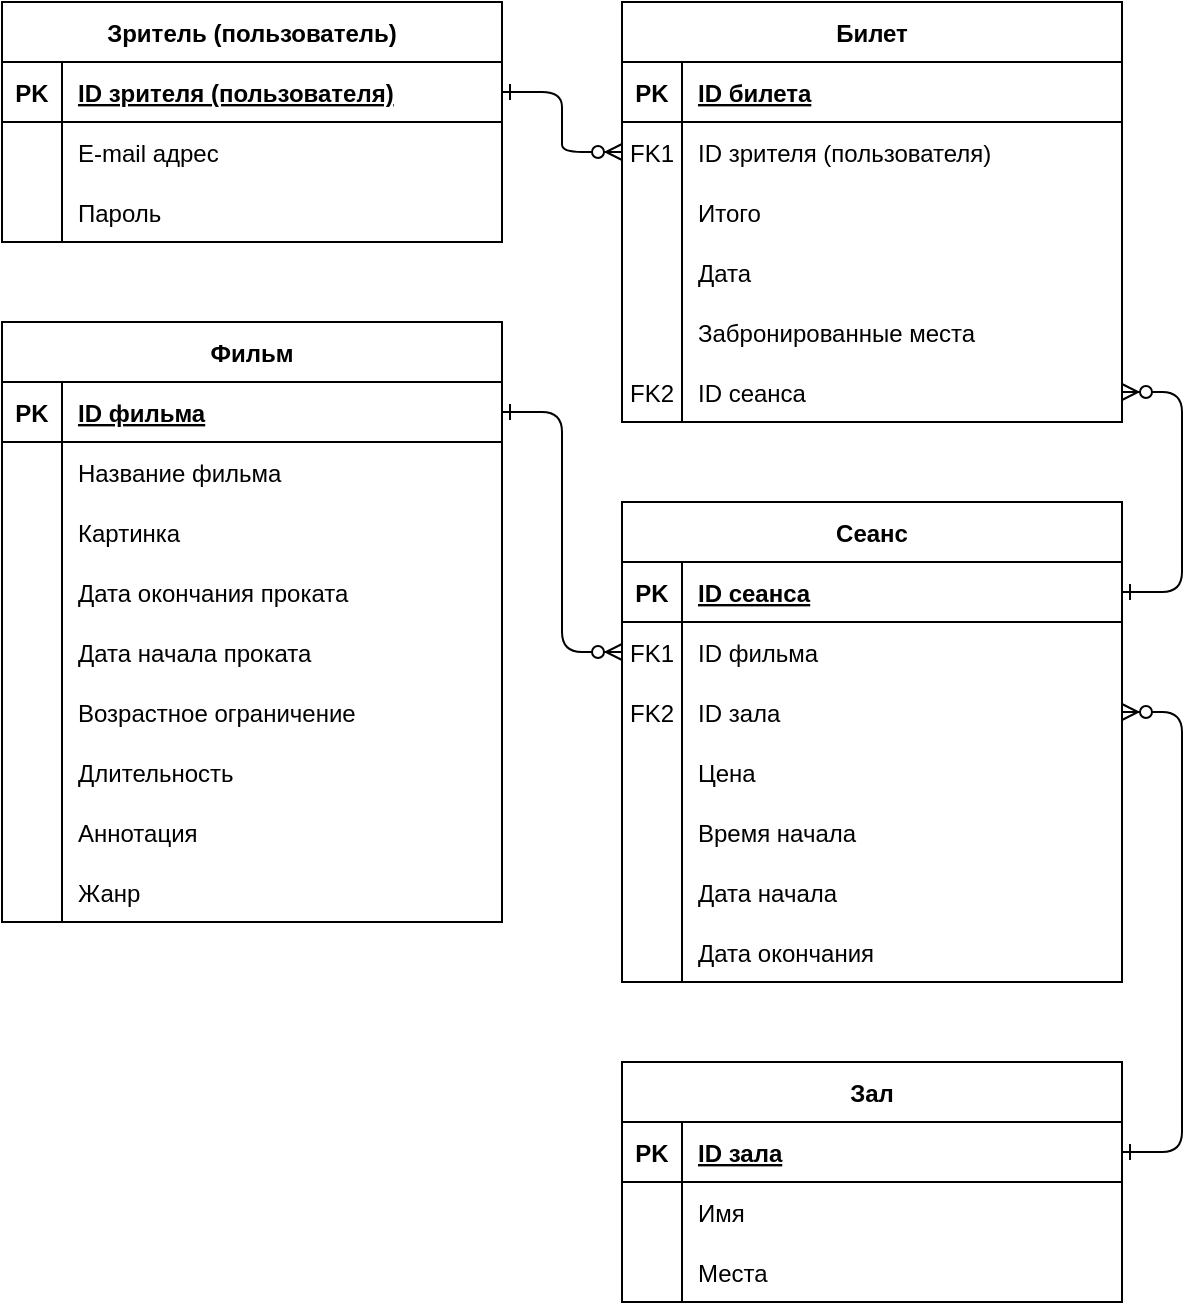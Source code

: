 <mxfile compressed="false" version="13.10.0" type="embed">
    <diagram id="R2lEEEUBdFMjLlhIrx00" name="Логическая модель">
        <mxGraphModel dx="562" dy="664" grid="1" gridSize="10" guides="1" tooltips="1" connect="1" arrows="1" fold="1" page="1" pageScale="1" pageWidth="850" pageHeight="1100" math="0" shadow="0" extFonts="Permanent Marker^https://fonts.googleapis.com/css?family=Permanent+Marker">
            <root>
                <mxCell id="0"/>
                <mxCell id="1" parent="0"/>
                <mxCell id="C-vyLk0tnHw3VtMMgP7b-1" value="" style="edgeStyle=entityRelationEdgeStyle;endArrow=ERzeroToMany;startArrow=ERone;endFill=1;startFill=0;" parent="1" source="C-vyLk0tnHw3VtMMgP7b-24" target="C-vyLk0tnHw3VtMMgP7b-6" edge="1">
                    <mxGeometry width="100" height="100" relative="1" as="geometry">
                        <mxPoint x="340" y="720" as="sourcePoint"/>
                        <mxPoint x="440" y="620" as="targetPoint"/>
                    </mxGeometry>
                </mxCell>
                <mxCell id="C-vyLk0tnHw3VtMMgP7b-2" value="Билет" style="shape=table;startSize=30;container=1;collapsible=1;childLayout=tableLayout;fixedRows=1;rowLines=0;fontStyle=1;align=center;resizeLast=1;" parent="1" vertex="1">
                    <mxGeometry x="450" y="30" width="250" height="210" as="geometry"/>
                </mxCell>
                <mxCell id="C-vyLk0tnHw3VtMMgP7b-3" value="" style="shape=partialRectangle;collapsible=0;dropTarget=0;pointerEvents=0;fillColor=none;points=[[0,0.5],[1,0.5]];portConstraint=eastwest;top=0;left=0;right=0;bottom=1;" parent="C-vyLk0tnHw3VtMMgP7b-2" vertex="1">
                    <mxGeometry y="30" width="250" height="30" as="geometry"/>
                </mxCell>
                <mxCell id="C-vyLk0tnHw3VtMMgP7b-4" value="PK" style="shape=partialRectangle;overflow=hidden;connectable=0;fillColor=none;top=0;left=0;bottom=0;right=0;fontStyle=1;" parent="C-vyLk0tnHw3VtMMgP7b-3" vertex="1">
                    <mxGeometry width="30" height="30" as="geometry"/>
                </mxCell>
                <mxCell id="C-vyLk0tnHw3VtMMgP7b-5" value="ID билета" style="shape=partialRectangle;overflow=hidden;connectable=0;fillColor=none;top=0;left=0;bottom=0;right=0;align=left;spacingLeft=6;fontStyle=5;" parent="C-vyLk0tnHw3VtMMgP7b-3" vertex="1">
                    <mxGeometry x="30" width="220" height="30" as="geometry"/>
                </mxCell>
                <mxCell id="C-vyLk0tnHw3VtMMgP7b-6" value="" style="shape=partialRectangle;collapsible=0;dropTarget=0;pointerEvents=0;fillColor=none;points=[[0,0.5],[1,0.5]];portConstraint=eastwest;top=0;left=0;right=0;bottom=0;" parent="C-vyLk0tnHw3VtMMgP7b-2" vertex="1">
                    <mxGeometry y="60" width="250" height="30" as="geometry"/>
                </mxCell>
                <mxCell id="C-vyLk0tnHw3VtMMgP7b-7" value="FK1" style="shape=partialRectangle;overflow=hidden;connectable=0;fillColor=none;top=0;left=0;bottom=0;right=0;" parent="C-vyLk0tnHw3VtMMgP7b-6" vertex="1">
                    <mxGeometry width="30" height="30" as="geometry"/>
                </mxCell>
                <mxCell id="C-vyLk0tnHw3VtMMgP7b-8" value="ID зрителя (пользователя)" style="shape=partialRectangle;overflow=hidden;connectable=0;fillColor=none;top=0;left=0;bottom=0;right=0;align=left;spacingLeft=6;fontStyle=0" parent="C-vyLk0tnHw3VtMMgP7b-6" vertex="1">
                    <mxGeometry x="30" width="220" height="30" as="geometry"/>
                </mxCell>
                <mxCell id="Td2kAmXpezJlwMa1B2eU-5" value="" style="shape=partialRectangle;collapsible=0;dropTarget=0;pointerEvents=0;fillColor=none;points=[[0,0.5],[1,0.5]];portConstraint=eastwest;top=0;left=0;right=0;bottom=0;" parent="C-vyLk0tnHw3VtMMgP7b-2" vertex="1">
                    <mxGeometry y="90" width="250" height="30" as="geometry"/>
                </mxCell>
                <mxCell id="Td2kAmXpezJlwMa1B2eU-6" value="" style="shape=partialRectangle;overflow=hidden;connectable=0;fillColor=none;top=0;left=0;bottom=0;right=0;" parent="Td2kAmXpezJlwMa1B2eU-5" vertex="1">
                    <mxGeometry width="30" height="30" as="geometry"/>
                </mxCell>
                <mxCell id="Td2kAmXpezJlwMa1B2eU-7" value="Итого" style="shape=partialRectangle;overflow=hidden;connectable=0;fillColor=none;top=0;left=0;bottom=0;right=0;align=left;spacingLeft=6;fontStyle=0" parent="Td2kAmXpezJlwMa1B2eU-5" vertex="1">
                    <mxGeometry x="30" width="220" height="30" as="geometry"/>
                </mxCell>
                <mxCell id="14" value="" style="shape=partialRectangle;collapsible=0;dropTarget=0;pointerEvents=0;fillColor=none;points=[[0,0.5],[1,0.5]];portConstraint=eastwest;top=0;left=0;right=0;bottom=0;" parent="C-vyLk0tnHw3VtMMgP7b-2" vertex="1">
                    <mxGeometry y="120" width="250" height="30" as="geometry"/>
                </mxCell>
                <mxCell id="15" value="" style="shape=partialRectangle;overflow=hidden;connectable=0;fillColor=none;top=0;left=0;bottom=0;right=0;" parent="14" vertex="1">
                    <mxGeometry width="30" height="30" as="geometry"/>
                </mxCell>
                <mxCell id="16" value="Дата" style="shape=partialRectangle;overflow=hidden;connectable=0;fillColor=none;top=0;left=0;bottom=0;right=0;align=left;spacingLeft=6;fontStyle=0" parent="14" vertex="1">
                    <mxGeometry x="30" width="220" height="30" as="geometry"/>
                </mxCell>
                <mxCell id="knUdgXdHKQA402Z2bqrf-50" value="" style="shape=partialRectangle;collapsible=0;dropTarget=0;pointerEvents=0;fillColor=none;points=[[0,0.5],[1,0.5]];portConstraint=eastwest;top=0;left=0;right=0;bottom=0;" parent="C-vyLk0tnHw3VtMMgP7b-2" vertex="1">
                    <mxGeometry y="150" width="250" height="30" as="geometry"/>
                </mxCell>
                <mxCell id="knUdgXdHKQA402Z2bqrf-51" value="" style="shape=partialRectangle;overflow=hidden;connectable=0;fillColor=none;top=0;left=0;bottom=0;right=0;" parent="knUdgXdHKQA402Z2bqrf-50" vertex="1">
                    <mxGeometry width="30" height="30" as="geometry"/>
                </mxCell>
                <mxCell id="knUdgXdHKQA402Z2bqrf-52" value="Забронированные места" style="shape=partialRectangle;overflow=hidden;connectable=0;fillColor=none;top=0;left=0;bottom=0;right=0;align=left;spacingLeft=6;fontStyle=0" parent="knUdgXdHKQA402Z2bqrf-50" vertex="1">
                    <mxGeometry x="30" width="220" height="30" as="geometry"/>
                </mxCell>
                <mxCell id="Yhdj4WIYWF1XucsoO9qQ-97" value="" style="shape=partialRectangle;collapsible=0;dropTarget=0;pointerEvents=0;fillColor=none;points=[[0,0.5],[1,0.5]];portConstraint=eastwest;top=0;left=0;right=0;bottom=0;" parent="C-vyLk0tnHw3VtMMgP7b-2" vertex="1">
                    <mxGeometry y="180" width="250" height="30" as="geometry"/>
                </mxCell>
                <mxCell id="Yhdj4WIYWF1XucsoO9qQ-98" value="FK2" style="shape=partialRectangle;overflow=hidden;connectable=0;fillColor=none;top=0;left=0;bottom=0;right=0;" parent="Yhdj4WIYWF1XucsoO9qQ-97" vertex="1">
                    <mxGeometry width="30" height="30" as="geometry"/>
                </mxCell>
                <mxCell id="Yhdj4WIYWF1XucsoO9qQ-99" value="ID сеанса" style="shape=partialRectangle;overflow=hidden;connectable=0;fillColor=none;top=0;left=0;bottom=0;right=0;align=left;spacingLeft=6;fontStyle=0" parent="Yhdj4WIYWF1XucsoO9qQ-97" vertex="1">
                    <mxGeometry x="30" width="220" height="30" as="geometry"/>
                </mxCell>
                <mxCell id="C-vyLk0tnHw3VtMMgP7b-13" value="Сеанс" style="shape=table;startSize=30;container=1;collapsible=1;childLayout=tableLayout;fixedRows=1;rowLines=0;fontStyle=1;align=center;resizeLast=1;" parent="1" vertex="1">
                    <mxGeometry x="450" y="280" width="250" height="240" as="geometry">
                        <mxRectangle x="450" y="470" width="70" height="30" as="alternateBounds"/>
                    </mxGeometry>
                </mxCell>
                <mxCell id="C-vyLk0tnHw3VtMMgP7b-14" value="" style="shape=partialRectangle;collapsible=0;dropTarget=0;pointerEvents=0;fillColor=none;points=[[0,0.5],[1,0.5]];portConstraint=eastwest;top=0;left=0;right=0;bottom=1;" parent="C-vyLk0tnHw3VtMMgP7b-13" vertex="1">
                    <mxGeometry y="30" width="250" height="30" as="geometry"/>
                </mxCell>
                <mxCell id="C-vyLk0tnHw3VtMMgP7b-15" value="PK" style="shape=partialRectangle;overflow=hidden;connectable=0;fillColor=none;top=0;left=0;bottom=0;right=0;fontStyle=1;" parent="C-vyLk0tnHw3VtMMgP7b-14" vertex="1">
                    <mxGeometry width="30" height="30" as="geometry"/>
                </mxCell>
                <mxCell id="C-vyLk0tnHw3VtMMgP7b-16" value="ID сеанса" style="shape=partialRectangle;overflow=hidden;connectable=0;fillColor=none;top=0;left=0;bottom=0;right=0;align=left;spacingLeft=6;fontStyle=5;" parent="C-vyLk0tnHw3VtMMgP7b-14" vertex="1">
                    <mxGeometry x="30" width="220" height="30" as="geometry"/>
                </mxCell>
                <mxCell id="Yhdj4WIYWF1XucsoO9qQ-45" value="" style="shape=partialRectangle;collapsible=0;dropTarget=0;pointerEvents=0;fillColor=none;points=[[0,0.5],[1,0.5]];portConstraint=eastwest;top=0;left=0;right=0;bottom=0;" parent="C-vyLk0tnHw3VtMMgP7b-13" vertex="1">
                    <mxGeometry y="60" width="250" height="30" as="geometry"/>
                </mxCell>
                <mxCell id="Yhdj4WIYWF1XucsoO9qQ-46" value="FK1" style="shape=partialRectangle;overflow=hidden;connectable=0;fillColor=none;top=0;left=0;bottom=0;right=0;" parent="Yhdj4WIYWF1XucsoO9qQ-45" vertex="1">
                    <mxGeometry width="30" height="30" as="geometry"/>
                </mxCell>
                <mxCell id="Yhdj4WIYWF1XucsoO9qQ-47" value="ID фильма" style="shape=partialRectangle;overflow=hidden;connectable=0;fillColor=none;top=0;left=0;bottom=0;right=0;align=left;spacingLeft=6;" parent="Yhdj4WIYWF1XucsoO9qQ-45" vertex="1">
                    <mxGeometry x="30" width="220" height="30" as="geometry"/>
                </mxCell>
                <mxCell id="Yhdj4WIYWF1XucsoO9qQ-48" value="" style="shape=partialRectangle;collapsible=0;dropTarget=0;pointerEvents=0;fillColor=none;points=[[0,0.5],[1,0.5]];portConstraint=eastwest;top=0;left=0;right=0;bottom=0;" parent="C-vyLk0tnHw3VtMMgP7b-13" vertex="1">
                    <mxGeometry y="90" width="250" height="30" as="geometry"/>
                </mxCell>
                <mxCell id="Yhdj4WIYWF1XucsoO9qQ-49" value="FK2" style="shape=partialRectangle;overflow=hidden;connectable=0;fillColor=none;top=0;left=0;bottom=0;right=0;" parent="Yhdj4WIYWF1XucsoO9qQ-48" vertex="1">
                    <mxGeometry width="30" height="30" as="geometry"/>
                </mxCell>
                <mxCell id="Yhdj4WIYWF1XucsoO9qQ-50" value="ID зала" style="shape=partialRectangle;overflow=hidden;connectable=0;fillColor=none;top=0;left=0;bottom=0;right=0;align=left;spacingLeft=6;" parent="Yhdj4WIYWF1XucsoO9qQ-48" vertex="1">
                    <mxGeometry x="30" width="220" height="30" as="geometry"/>
                </mxCell>
                <mxCell id="2" value="" style="shape=partialRectangle;collapsible=0;dropTarget=0;pointerEvents=0;fillColor=none;points=[[0,0.5],[1,0.5]];portConstraint=eastwest;top=0;left=0;right=0;bottom=0;" parent="C-vyLk0tnHw3VtMMgP7b-13" vertex="1">
                    <mxGeometry y="120" width="250" height="30" as="geometry"/>
                </mxCell>
                <mxCell id="3" value="" style="shape=partialRectangle;overflow=hidden;connectable=0;fillColor=none;top=0;left=0;bottom=0;right=0;" parent="2" vertex="1">
                    <mxGeometry width="30" height="30" as="geometry"/>
                </mxCell>
                <mxCell id="4" value="Цена" style="shape=partialRectangle;overflow=hidden;connectable=0;fillColor=none;top=0;left=0;bottom=0;right=0;align=left;spacingLeft=6;" parent="2" vertex="1">
                    <mxGeometry x="30" width="220" height="30" as="geometry"/>
                </mxCell>
                <mxCell id="5" value="" style="shape=partialRectangle;collapsible=0;dropTarget=0;pointerEvents=0;fillColor=none;points=[[0,0.5],[1,0.5]];portConstraint=eastwest;top=0;left=0;right=0;bottom=0;" parent="C-vyLk0tnHw3VtMMgP7b-13" vertex="1">
                    <mxGeometry y="150" width="250" height="30" as="geometry"/>
                </mxCell>
                <mxCell id="6" value="" style="shape=partialRectangle;overflow=hidden;connectable=0;fillColor=none;top=0;left=0;bottom=0;right=0;" parent="5" vertex="1">
                    <mxGeometry width="30" height="30" as="geometry"/>
                </mxCell>
                <mxCell id="7" value="Время начала" style="shape=partialRectangle;overflow=hidden;connectable=0;fillColor=none;top=0;left=0;bottom=0;right=0;align=left;spacingLeft=6;" parent="5" vertex="1">
                    <mxGeometry x="30" width="220" height="30" as="geometry"/>
                </mxCell>
                <mxCell id="8" value="" style="shape=partialRectangle;collapsible=0;dropTarget=0;pointerEvents=0;fillColor=none;points=[[0,0.5],[1,0.5]];portConstraint=eastwest;top=0;left=0;right=0;bottom=0;" parent="C-vyLk0tnHw3VtMMgP7b-13" vertex="1">
                    <mxGeometry y="180" width="250" height="30" as="geometry"/>
                </mxCell>
                <mxCell id="9" value="" style="shape=partialRectangle;overflow=hidden;connectable=0;fillColor=none;top=0;left=0;bottom=0;right=0;" parent="8" vertex="1">
                    <mxGeometry width="30" height="30" as="geometry"/>
                </mxCell>
                <mxCell id="10" value="Дата начала" style="shape=partialRectangle;overflow=hidden;connectable=0;fillColor=none;top=0;left=0;bottom=0;right=0;align=left;spacingLeft=6;" parent="8" vertex="1">
                    <mxGeometry x="30" width="220" height="30" as="geometry"/>
                </mxCell>
                <mxCell id="11" value="" style="shape=partialRectangle;collapsible=0;dropTarget=0;pointerEvents=0;fillColor=none;points=[[0,0.5],[1,0.5]];portConstraint=eastwest;top=0;left=0;right=0;bottom=0;" parent="C-vyLk0tnHw3VtMMgP7b-13" vertex="1">
                    <mxGeometry y="210" width="250" height="30" as="geometry"/>
                </mxCell>
                <mxCell id="12" value="" style="shape=partialRectangle;overflow=hidden;connectable=0;fillColor=none;top=0;left=0;bottom=0;right=0;" parent="11" vertex="1">
                    <mxGeometry width="30" height="30" as="geometry"/>
                </mxCell>
                <mxCell id="13" value="Дата окончания" style="shape=partialRectangle;overflow=hidden;connectable=0;fillColor=none;top=0;left=0;bottom=0;right=0;align=left;spacingLeft=6;" parent="11" vertex="1">
                    <mxGeometry x="30" width="220" height="30" as="geometry"/>
                </mxCell>
                <mxCell id="C-vyLk0tnHw3VtMMgP7b-23" value="Зритель (пользователь)" style="shape=table;startSize=30;container=1;collapsible=1;childLayout=tableLayout;fixedRows=1;rowLines=0;fontStyle=1;align=center;resizeLast=1;" parent="1" vertex="1">
                    <mxGeometry x="140" y="30" width="250" height="120" as="geometry"/>
                </mxCell>
                <mxCell id="C-vyLk0tnHw3VtMMgP7b-24" value="" style="shape=partialRectangle;collapsible=0;dropTarget=0;pointerEvents=0;fillColor=none;points=[[0,0.5],[1,0.5]];portConstraint=eastwest;top=0;left=0;right=0;bottom=1;" parent="C-vyLk0tnHw3VtMMgP7b-23" vertex="1">
                    <mxGeometry y="30" width="250" height="30" as="geometry"/>
                </mxCell>
                <mxCell id="C-vyLk0tnHw3VtMMgP7b-25" value="PK" style="shape=partialRectangle;overflow=hidden;connectable=0;fillColor=none;top=0;left=0;bottom=0;right=0;fontStyle=1;" parent="C-vyLk0tnHw3VtMMgP7b-24" vertex="1">
                    <mxGeometry width="30" height="30" as="geometry"/>
                </mxCell>
                <mxCell id="C-vyLk0tnHw3VtMMgP7b-26" value="ID зрителя (пользователя)" style="shape=partialRectangle;overflow=hidden;connectable=0;fillColor=none;top=0;left=0;bottom=0;right=0;align=left;spacingLeft=6;fontStyle=5;" parent="C-vyLk0tnHw3VtMMgP7b-24" vertex="1">
                    <mxGeometry x="30" width="220" height="30" as="geometry"/>
                </mxCell>
                <mxCell id="Yhdj4WIYWF1XucsoO9qQ-82" value="" style="shape=partialRectangle;collapsible=0;dropTarget=0;pointerEvents=0;fillColor=none;points=[[0,0.5],[1,0.5]];portConstraint=eastwest;top=0;left=0;right=0;bottom=0;" parent="C-vyLk0tnHw3VtMMgP7b-23" vertex="1">
                    <mxGeometry y="60" width="250" height="30" as="geometry"/>
                </mxCell>
                <mxCell id="Yhdj4WIYWF1XucsoO9qQ-83" value="" style="shape=partialRectangle;overflow=hidden;connectable=0;fillColor=none;top=0;left=0;bottom=0;right=0;" parent="Yhdj4WIYWF1XucsoO9qQ-82" vertex="1">
                    <mxGeometry width="30" height="30" as="geometry"/>
                </mxCell>
                <mxCell id="Yhdj4WIYWF1XucsoO9qQ-84" value="E-mail адрес" style="shape=partialRectangle;overflow=hidden;connectable=0;fillColor=none;top=0;left=0;bottom=0;right=0;align=left;spacingLeft=6;" parent="Yhdj4WIYWF1XucsoO9qQ-82" vertex="1">
                    <mxGeometry x="30" width="220" height="30" as="geometry"/>
                </mxCell>
                <mxCell id="Yhdj4WIYWF1XucsoO9qQ-85" value="" style="shape=partialRectangle;collapsible=0;dropTarget=0;pointerEvents=0;fillColor=none;points=[[0,0.5],[1,0.5]];portConstraint=eastwest;top=0;left=0;right=0;bottom=0;" parent="C-vyLk0tnHw3VtMMgP7b-23" vertex="1">
                    <mxGeometry y="90" width="250" height="30" as="geometry"/>
                </mxCell>
                <mxCell id="Yhdj4WIYWF1XucsoO9qQ-86" value="" style="shape=partialRectangle;overflow=hidden;connectable=0;fillColor=none;top=0;left=0;bottom=0;right=0;" parent="Yhdj4WIYWF1XucsoO9qQ-85" vertex="1">
                    <mxGeometry width="30" height="30" as="geometry"/>
                </mxCell>
                <mxCell id="Yhdj4WIYWF1XucsoO9qQ-87" value="Пароль" style="shape=partialRectangle;overflow=hidden;connectable=0;fillColor=none;top=0;left=0;bottom=0;right=0;align=left;spacingLeft=6;" parent="Yhdj4WIYWF1XucsoO9qQ-85" vertex="1">
                    <mxGeometry x="30" width="220" height="30" as="geometry"/>
                </mxCell>
                <mxCell id="Yhdj4WIYWF1XucsoO9qQ-9" value="Фильм" style="shape=table;startSize=30;container=1;collapsible=1;childLayout=tableLayout;fixedRows=1;rowLines=0;fontStyle=1;align=center;resizeLast=1;" parent="1" vertex="1">
                    <mxGeometry x="140" y="190" width="250" height="300" as="geometry"/>
                </mxCell>
                <mxCell id="Yhdj4WIYWF1XucsoO9qQ-10" value="" style="shape=partialRectangle;collapsible=0;dropTarget=0;pointerEvents=0;fillColor=none;points=[[0,0.5],[1,0.5]];portConstraint=eastwest;top=0;left=0;right=0;bottom=1;" parent="Yhdj4WIYWF1XucsoO9qQ-9" vertex="1">
                    <mxGeometry y="30" width="250" height="30" as="geometry"/>
                </mxCell>
                <mxCell id="Yhdj4WIYWF1XucsoO9qQ-11" value="PK" style="shape=partialRectangle;overflow=hidden;connectable=0;fillColor=none;top=0;left=0;bottom=0;right=0;fontStyle=1;" parent="Yhdj4WIYWF1XucsoO9qQ-10" vertex="1">
                    <mxGeometry width="30" height="30" as="geometry"/>
                </mxCell>
                <mxCell id="Yhdj4WIYWF1XucsoO9qQ-12" value="ID фильма" style="shape=partialRectangle;overflow=hidden;connectable=0;fillColor=none;top=0;left=0;bottom=0;right=0;align=left;spacingLeft=6;fontStyle=5;" parent="Yhdj4WIYWF1XucsoO9qQ-10" vertex="1">
                    <mxGeometry x="30" width="220" height="30" as="geometry"/>
                </mxCell>
                <mxCell id="Yhdj4WIYWF1XucsoO9qQ-13" value="" style="shape=partialRectangle;collapsible=0;dropTarget=0;pointerEvents=0;fillColor=none;points=[[0,0.5],[1,0.5]];portConstraint=eastwest;top=0;left=0;right=0;bottom=0;" parent="Yhdj4WIYWF1XucsoO9qQ-9" vertex="1">
                    <mxGeometry y="60" width="250" height="30" as="geometry"/>
                </mxCell>
                <mxCell id="Yhdj4WIYWF1XucsoO9qQ-14" value="" style="shape=partialRectangle;overflow=hidden;connectable=0;fillColor=none;top=0;left=0;bottom=0;right=0;" parent="Yhdj4WIYWF1XucsoO9qQ-13" vertex="1">
                    <mxGeometry width="30" height="30" as="geometry"/>
                </mxCell>
                <mxCell id="Yhdj4WIYWF1XucsoO9qQ-15" value="Название фильма" style="shape=partialRectangle;overflow=hidden;connectable=0;fillColor=none;top=0;left=0;bottom=0;right=0;align=left;spacingLeft=6;" parent="Yhdj4WIYWF1XucsoO9qQ-13" vertex="1">
                    <mxGeometry x="30" width="220" height="30" as="geometry"/>
                </mxCell>
                <mxCell id="eFPbYfmMEYvEz1cZRnvm-68" value="" style="shape=partialRectangle;collapsible=0;dropTarget=0;pointerEvents=0;fillColor=none;points=[[0,0.5],[1,0.5]];portConstraint=eastwest;top=0;left=0;right=0;bottom=0;" parent="Yhdj4WIYWF1XucsoO9qQ-9" vertex="1">
                    <mxGeometry y="90" width="250" height="30" as="geometry"/>
                </mxCell>
                <mxCell id="eFPbYfmMEYvEz1cZRnvm-69" value="" style="shape=partialRectangle;overflow=hidden;connectable=0;fillColor=none;top=0;left=0;bottom=0;right=0;" parent="eFPbYfmMEYvEz1cZRnvm-68" vertex="1">
                    <mxGeometry width="30" height="30" as="geometry"/>
                </mxCell>
                <mxCell id="eFPbYfmMEYvEz1cZRnvm-70" value="Картинка" style="shape=partialRectangle;overflow=hidden;connectable=0;fillColor=none;top=0;left=0;bottom=0;right=0;align=left;spacingLeft=6;" parent="eFPbYfmMEYvEz1cZRnvm-68" vertex="1">
                    <mxGeometry x="30" width="220" height="30" as="geometry"/>
                </mxCell>
                <mxCell id="eFPbYfmMEYvEz1cZRnvm-86" value="" style="shape=partialRectangle;collapsible=0;dropTarget=0;pointerEvents=0;fillColor=none;points=[[0,0.5],[1,0.5]];portConstraint=eastwest;top=0;left=0;right=0;bottom=0;" parent="Yhdj4WIYWF1XucsoO9qQ-9" vertex="1">
                    <mxGeometry y="120" width="250" height="30" as="geometry"/>
                </mxCell>
                <mxCell id="eFPbYfmMEYvEz1cZRnvm-87" value="" style="shape=partialRectangle;overflow=hidden;connectable=0;fillColor=none;top=0;left=0;bottom=0;right=0;" parent="eFPbYfmMEYvEz1cZRnvm-86" vertex="1">
                    <mxGeometry width="30" height="30" as="geometry"/>
                </mxCell>
                <mxCell id="eFPbYfmMEYvEz1cZRnvm-88" value="Дата окончания проката" style="shape=partialRectangle;overflow=hidden;connectable=0;fillColor=none;top=0;left=0;bottom=0;right=0;align=left;spacingLeft=6;" parent="eFPbYfmMEYvEz1cZRnvm-86" vertex="1">
                    <mxGeometry x="30" width="220" height="30" as="geometry"/>
                </mxCell>
                <mxCell id="eFPbYfmMEYvEz1cZRnvm-83" value="" style="shape=partialRectangle;collapsible=0;dropTarget=0;pointerEvents=0;fillColor=none;points=[[0,0.5],[1,0.5]];portConstraint=eastwest;top=0;left=0;right=0;bottom=0;" parent="Yhdj4WIYWF1XucsoO9qQ-9" vertex="1">
                    <mxGeometry y="150" width="250" height="30" as="geometry"/>
                </mxCell>
                <mxCell id="eFPbYfmMEYvEz1cZRnvm-84" value="" style="shape=partialRectangle;overflow=hidden;connectable=0;fillColor=none;top=0;left=0;bottom=0;right=0;" parent="eFPbYfmMEYvEz1cZRnvm-83" vertex="1">
                    <mxGeometry width="30" height="30" as="geometry"/>
                </mxCell>
                <mxCell id="eFPbYfmMEYvEz1cZRnvm-85" value="Дата начала проката" style="shape=partialRectangle;overflow=hidden;connectable=0;fillColor=none;top=0;left=0;bottom=0;right=0;align=left;spacingLeft=6;" parent="eFPbYfmMEYvEz1cZRnvm-83" vertex="1">
                    <mxGeometry x="30" width="220" height="30" as="geometry"/>
                </mxCell>
                <mxCell id="eFPbYfmMEYvEz1cZRnvm-80" value="" style="shape=partialRectangle;collapsible=0;dropTarget=0;pointerEvents=0;fillColor=none;points=[[0,0.5],[1,0.5]];portConstraint=eastwest;top=0;left=0;right=0;bottom=0;" parent="Yhdj4WIYWF1XucsoO9qQ-9" vertex="1">
                    <mxGeometry y="180" width="250" height="30" as="geometry"/>
                </mxCell>
                <mxCell id="eFPbYfmMEYvEz1cZRnvm-81" value="" style="shape=partialRectangle;overflow=hidden;connectable=0;fillColor=none;top=0;left=0;bottom=0;right=0;" parent="eFPbYfmMEYvEz1cZRnvm-80" vertex="1">
                    <mxGeometry width="30" height="30" as="geometry"/>
                </mxCell>
                <mxCell id="eFPbYfmMEYvEz1cZRnvm-82" value="Возрастное ограничение" style="shape=partialRectangle;overflow=hidden;connectable=0;fillColor=none;top=0;left=0;bottom=0;right=0;align=left;spacingLeft=6;" parent="eFPbYfmMEYvEz1cZRnvm-80" vertex="1">
                    <mxGeometry x="30" width="220" height="30" as="geometry"/>
                </mxCell>
                <mxCell id="eFPbYfmMEYvEz1cZRnvm-77" value="" style="shape=partialRectangle;collapsible=0;dropTarget=0;pointerEvents=0;fillColor=none;points=[[0,0.5],[1,0.5]];portConstraint=eastwest;top=0;left=0;right=0;bottom=0;" parent="Yhdj4WIYWF1XucsoO9qQ-9" vertex="1">
                    <mxGeometry y="210" width="250" height="30" as="geometry"/>
                </mxCell>
                <mxCell id="eFPbYfmMEYvEz1cZRnvm-78" value="" style="shape=partialRectangle;overflow=hidden;connectable=0;fillColor=none;top=0;left=0;bottom=0;right=0;" parent="eFPbYfmMEYvEz1cZRnvm-77" vertex="1">
                    <mxGeometry width="30" height="30" as="geometry"/>
                </mxCell>
                <mxCell id="eFPbYfmMEYvEz1cZRnvm-79" value="Длительность" style="shape=partialRectangle;overflow=hidden;connectable=0;fillColor=none;top=0;left=0;bottom=0;right=0;align=left;spacingLeft=6;" parent="eFPbYfmMEYvEz1cZRnvm-77" vertex="1">
                    <mxGeometry x="30" width="220" height="30" as="geometry"/>
                </mxCell>
                <mxCell id="eFPbYfmMEYvEz1cZRnvm-71" value="" style="shape=partialRectangle;collapsible=0;dropTarget=0;pointerEvents=0;fillColor=none;points=[[0,0.5],[1,0.5]];portConstraint=eastwest;top=0;left=0;right=0;bottom=0;" parent="Yhdj4WIYWF1XucsoO9qQ-9" vertex="1">
                    <mxGeometry y="240" width="250" height="30" as="geometry"/>
                </mxCell>
                <mxCell id="eFPbYfmMEYvEz1cZRnvm-72" value="" style="shape=partialRectangle;overflow=hidden;connectable=0;fillColor=none;top=0;left=0;bottom=0;right=0;" parent="eFPbYfmMEYvEz1cZRnvm-71" vertex="1">
                    <mxGeometry width="30" height="30" as="geometry"/>
                </mxCell>
                <mxCell id="eFPbYfmMEYvEz1cZRnvm-73" value="Аннотация" style="shape=partialRectangle;overflow=hidden;connectable=0;fillColor=none;top=0;left=0;bottom=0;right=0;align=left;spacingLeft=6;" parent="eFPbYfmMEYvEz1cZRnvm-71" vertex="1">
                    <mxGeometry x="30" width="220" height="30" as="geometry"/>
                </mxCell>
                <mxCell id="Yhdj4WIYWF1XucsoO9qQ-67" value="" style="shape=partialRectangle;collapsible=0;dropTarget=0;pointerEvents=0;fillColor=none;points=[[0,0.5],[1,0.5]];portConstraint=eastwest;top=0;left=0;right=0;bottom=0;" parent="Yhdj4WIYWF1XucsoO9qQ-9" vertex="1">
                    <mxGeometry y="270" width="250" height="30" as="geometry"/>
                </mxCell>
                <mxCell id="Yhdj4WIYWF1XucsoO9qQ-68" value="" style="shape=partialRectangle;overflow=hidden;connectable=0;fillColor=none;top=0;left=0;bottom=0;right=0;" parent="Yhdj4WIYWF1XucsoO9qQ-67" vertex="1">
                    <mxGeometry width="30" height="30" as="geometry"/>
                </mxCell>
                <mxCell id="Yhdj4WIYWF1XucsoO9qQ-69" value="Жанр" style="shape=partialRectangle;overflow=hidden;connectable=0;fillColor=none;top=0;left=0;bottom=0;right=0;align=left;spacingLeft=6;" parent="Yhdj4WIYWF1XucsoO9qQ-67" vertex="1">
                    <mxGeometry x="30" width="220" height="30" as="geometry"/>
                </mxCell>
                <mxCell id="Yhdj4WIYWF1XucsoO9qQ-23" value="Зал" style="shape=table;startSize=30;container=1;collapsible=1;childLayout=tableLayout;fixedRows=1;rowLines=0;fontStyle=1;align=center;resizeLast=1;" parent="1" vertex="1">
                    <mxGeometry x="450" y="560" width="250" height="120" as="geometry"/>
                </mxCell>
                <mxCell id="Yhdj4WIYWF1XucsoO9qQ-24" value="" style="shape=partialRectangle;collapsible=0;dropTarget=0;pointerEvents=0;fillColor=none;points=[[0,0.5],[1,0.5]];portConstraint=eastwest;top=0;left=0;right=0;bottom=1;" parent="Yhdj4WIYWF1XucsoO9qQ-23" vertex="1">
                    <mxGeometry y="30" width="250" height="30" as="geometry"/>
                </mxCell>
                <mxCell id="Yhdj4WIYWF1XucsoO9qQ-25" value="PK" style="shape=partialRectangle;overflow=hidden;connectable=0;fillColor=none;top=0;left=0;bottom=0;right=0;fontStyle=1;" parent="Yhdj4WIYWF1XucsoO9qQ-24" vertex="1">
                    <mxGeometry width="30" height="30" as="geometry"/>
                </mxCell>
                <mxCell id="Yhdj4WIYWF1XucsoO9qQ-26" value="ID зала" style="shape=partialRectangle;overflow=hidden;connectable=0;fillColor=none;top=0;left=0;bottom=0;right=0;align=left;spacingLeft=6;fontStyle=5;" parent="Yhdj4WIYWF1XucsoO9qQ-24" vertex="1">
                    <mxGeometry x="30" width="220" height="30" as="geometry"/>
                </mxCell>
                <mxCell id="Yhdj4WIYWF1XucsoO9qQ-27" value="" style="shape=partialRectangle;collapsible=0;dropTarget=0;pointerEvents=0;fillColor=none;points=[[0,0.5],[1,0.5]];portConstraint=eastwest;top=0;left=0;right=0;bottom=0;" parent="Yhdj4WIYWF1XucsoO9qQ-23" vertex="1">
                    <mxGeometry y="60" width="250" height="30" as="geometry"/>
                </mxCell>
                <mxCell id="Yhdj4WIYWF1XucsoO9qQ-28" value="" style="shape=partialRectangle;overflow=hidden;connectable=0;fillColor=none;top=0;left=0;bottom=0;right=0;" parent="Yhdj4WIYWF1XucsoO9qQ-27" vertex="1">
                    <mxGeometry width="30" height="30" as="geometry"/>
                </mxCell>
                <mxCell id="Yhdj4WIYWF1XucsoO9qQ-29" value="Имя" style="shape=partialRectangle;overflow=hidden;connectable=0;fillColor=none;top=0;left=0;bottom=0;right=0;align=left;spacingLeft=6;" parent="Yhdj4WIYWF1XucsoO9qQ-27" vertex="1">
                    <mxGeometry x="30" width="220" height="30" as="geometry"/>
                </mxCell>
                <mxCell id="Yhdj4WIYWF1XucsoO9qQ-30" value="" style="shape=partialRectangle;collapsible=0;dropTarget=0;pointerEvents=0;fillColor=none;points=[[0,0.5],[1,0.5]];portConstraint=eastwest;top=0;left=0;right=0;bottom=0;" parent="Yhdj4WIYWF1XucsoO9qQ-23" vertex="1">
                    <mxGeometry y="90" width="250" height="30" as="geometry"/>
                </mxCell>
                <mxCell id="Yhdj4WIYWF1XucsoO9qQ-31" value="" style="shape=partialRectangle;overflow=hidden;connectable=0;fillColor=none;top=0;left=0;bottom=0;right=0;" parent="Yhdj4WIYWF1XucsoO9qQ-30" vertex="1">
                    <mxGeometry width="30" height="30" as="geometry"/>
                </mxCell>
                <mxCell id="Yhdj4WIYWF1XucsoO9qQ-32" value="Места" style="shape=partialRectangle;overflow=hidden;connectable=0;fillColor=none;top=0;left=0;bottom=0;right=0;align=left;spacingLeft=6;" parent="Yhdj4WIYWF1XucsoO9qQ-30" vertex="1">
                    <mxGeometry x="30" width="220" height="30" as="geometry"/>
                </mxCell>
                <mxCell id="knUdgXdHKQA402Z2bqrf-1" value="" style="edgeStyle=entityRelationEdgeStyle;endArrow=ERzeroToMany;startArrow=ERone;endFill=1;startFill=0;" parent="1" source="C-vyLk0tnHw3VtMMgP7b-14" target="Yhdj4WIYWF1XucsoO9qQ-97" edge="1">
                    <mxGeometry width="100" height="100" relative="1" as="geometry">
                        <mxPoint x="890" y="260" as="sourcePoint"/>
                        <mxPoint x="830" y="350" as="targetPoint"/>
                    </mxGeometry>
                </mxCell>
                <mxCell id="knUdgXdHKQA402Z2bqrf-2" value="" style="edgeStyle=entityRelationEdgeStyle;endArrow=ERzeroToMany;startArrow=ERone;endFill=1;startFill=0;" parent="1" source="Yhdj4WIYWF1XucsoO9qQ-24" target="Yhdj4WIYWF1XucsoO9qQ-48" edge="1">
                    <mxGeometry width="100" height="100" relative="1" as="geometry">
                        <mxPoint x="710" y="385" as="sourcePoint"/>
                        <mxPoint x="710" y="315" as="targetPoint"/>
                    </mxGeometry>
                </mxCell>
                <mxCell id="knUdgXdHKQA402Z2bqrf-53" value="" style="edgeStyle=entityRelationEdgeStyle;endArrow=ERzeroToMany;startArrow=ERone;endFill=1;startFill=0;" parent="1" source="Yhdj4WIYWF1XucsoO9qQ-10" target="Yhdj4WIYWF1XucsoO9qQ-45" edge="1">
                    <mxGeometry width="100" height="100" relative="1" as="geometry">
                        <mxPoint x="710" y="565" as="sourcePoint"/>
                        <mxPoint x="710" y="475" as="targetPoint"/>
                    </mxGeometry>
                </mxCell>
            </root>
        </mxGraphModel>
    </diagram>
</mxfile>